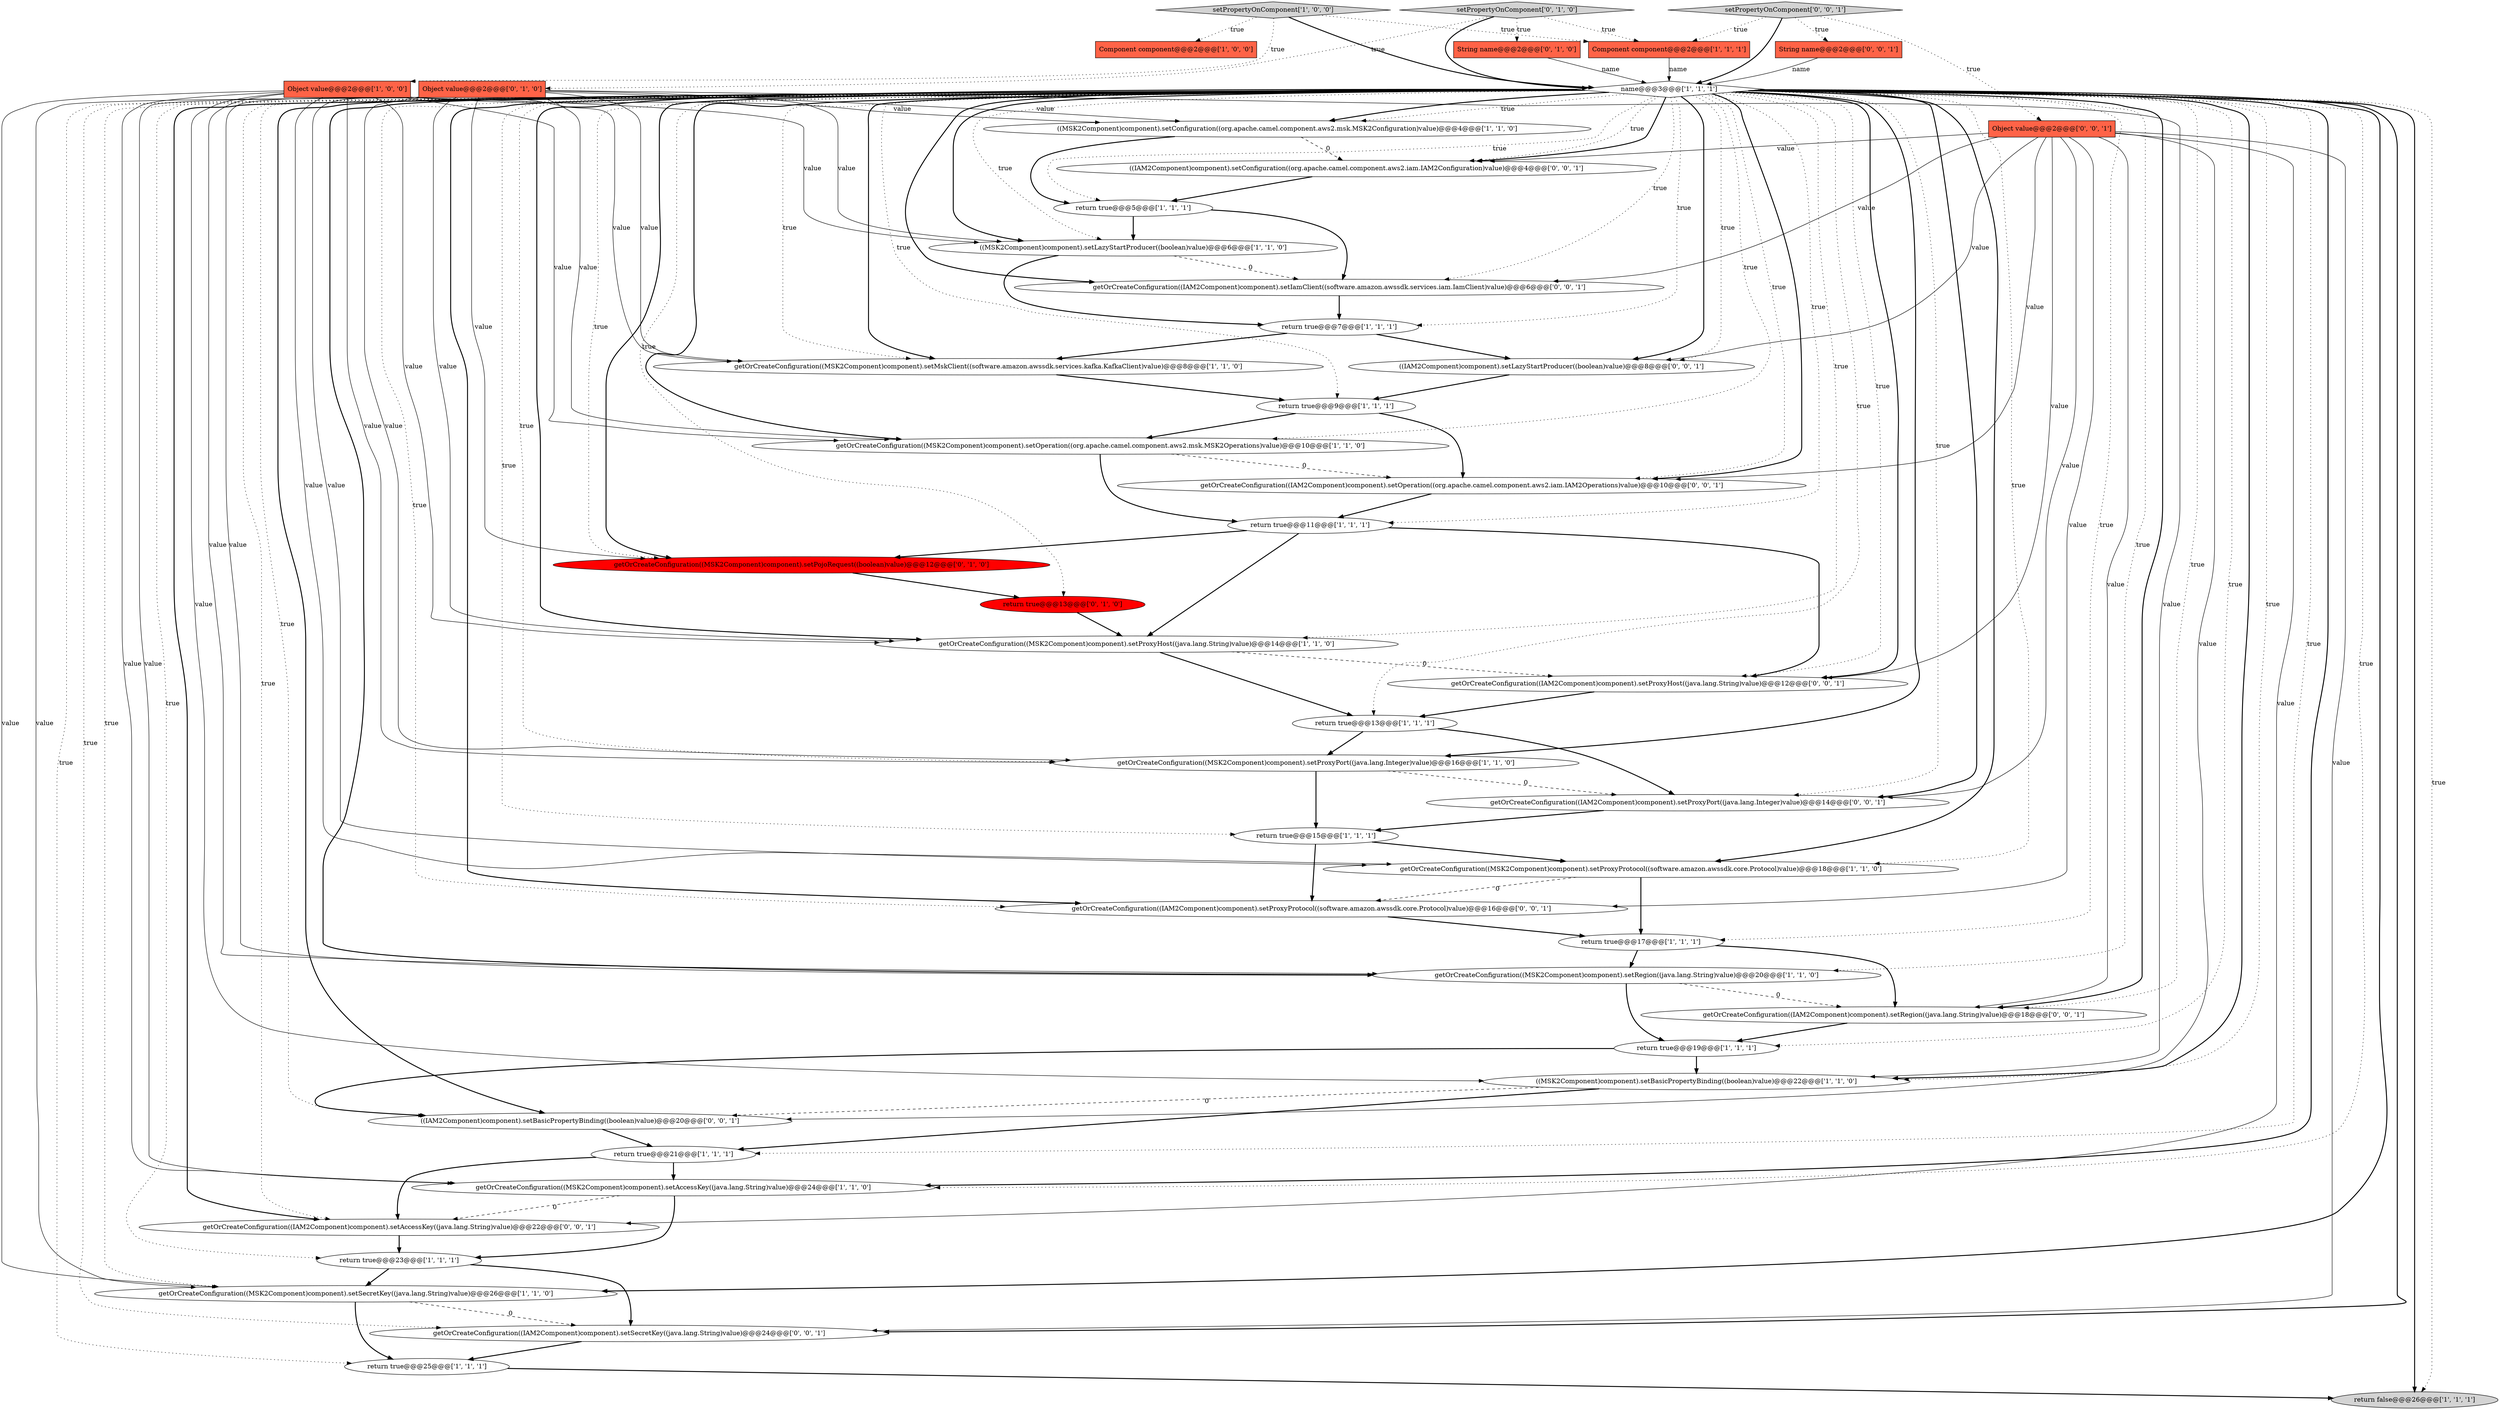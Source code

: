 digraph {
28 [style = filled, label = "setPropertyOnComponent['0', '1', '0']", fillcolor = lightgray, shape = diamond image = "AAA0AAABBB2BBB"];
9 [style = filled, label = "return true@@@25@@@['1', '1', '1']", fillcolor = white, shape = ellipse image = "AAA0AAABBB1BBB"];
10 [style = filled, label = "return true@@@5@@@['1', '1', '1']", fillcolor = white, shape = ellipse image = "AAA0AAABBB1BBB"];
33 [style = filled, label = "((IAM2Component)component).setBasicPropertyBinding((boolean)value)@@@20@@@['0', '0', '1']", fillcolor = white, shape = ellipse image = "AAA0AAABBB3BBB"];
30 [style = filled, label = "Object value@@@2@@@['0', '1', '0']", fillcolor = tomato, shape = box image = "AAA0AAABBB2BBB"];
40 [style = filled, label = "getOrCreateConfiguration((IAM2Component)component).setProxyHost((java.lang.String)value)@@@12@@@['0', '0', '1']", fillcolor = white, shape = ellipse image = "AAA0AAABBB3BBB"];
21 [style = filled, label = "getOrCreateConfiguration((MSK2Component)component).setProxyProtocol((software.amazon.awssdk.core.Protocol)value)@@@18@@@['1', '1', '0']", fillcolor = white, shape = ellipse image = "AAA0AAABBB1BBB"];
13 [style = filled, label = "name@@@3@@@['1', '1', '1']", fillcolor = white, shape = diamond image = "AAA0AAABBB1BBB"];
19 [style = filled, label = "getOrCreateConfiguration((MSK2Component)component).setProxyHost((java.lang.String)value)@@@14@@@['1', '1', '0']", fillcolor = white, shape = ellipse image = "AAA0AAABBB1BBB"];
29 [style = filled, label = "getOrCreateConfiguration((MSK2Component)component).setPojoRequest((boolean)value)@@@12@@@['0', '1', '0']", fillcolor = red, shape = ellipse image = "AAA1AAABBB2BBB"];
7 [style = filled, label = "return true@@@17@@@['1', '1', '1']", fillcolor = white, shape = ellipse image = "AAA0AAABBB1BBB"];
4 [style = filled, label = "Object value@@@2@@@['1', '0', '0']", fillcolor = tomato, shape = box image = "AAA0AAABBB1BBB"];
1 [style = filled, label = "getOrCreateConfiguration((MSK2Component)component).setOperation((org.apache.camel.component.aws2.msk.MSK2Operations)value)@@@10@@@['1', '1', '0']", fillcolor = white, shape = ellipse image = "AAA0AAABBB1BBB"];
16 [style = filled, label = "return true@@@7@@@['1', '1', '1']", fillcolor = white, shape = ellipse image = "AAA0AAABBB1BBB"];
3 [style = filled, label = "Component component@@@2@@@['1', '0', '0']", fillcolor = tomato, shape = box image = "AAA0AAABBB1BBB"];
17 [style = filled, label = "return true@@@13@@@['1', '1', '1']", fillcolor = white, shape = ellipse image = "AAA0AAABBB1BBB"];
35 [style = filled, label = "getOrCreateConfiguration((IAM2Component)component).setOperation((org.apache.camel.component.aws2.iam.IAM2Operations)value)@@@10@@@['0', '0', '1']", fillcolor = white, shape = ellipse image = "AAA0AAABBB3BBB"];
5 [style = filled, label = "return true@@@11@@@['1', '1', '1']", fillcolor = white, shape = ellipse image = "AAA0AAABBB1BBB"];
6 [style = filled, label = "return true@@@9@@@['1', '1', '1']", fillcolor = white, shape = ellipse image = "AAA0AAABBB1BBB"];
43 [style = filled, label = "getOrCreateConfiguration((IAM2Component)component).setAccessKey((java.lang.String)value)@@@22@@@['0', '0', '1']", fillcolor = white, shape = ellipse image = "AAA0AAABBB3BBB"];
0 [style = filled, label = "getOrCreateConfiguration((MSK2Component)component).setSecretKey((java.lang.String)value)@@@26@@@['1', '1', '0']", fillcolor = white, shape = ellipse image = "AAA0AAABBB1BBB"];
14 [style = filled, label = "getOrCreateConfiguration((MSK2Component)component).setAccessKey((java.lang.String)value)@@@24@@@['1', '1', '0']", fillcolor = white, shape = ellipse image = "AAA0AAABBB1BBB"];
24 [style = filled, label = "return true@@@23@@@['1', '1', '1']", fillcolor = white, shape = ellipse image = "AAA0AAABBB1BBB"];
26 [style = filled, label = "setPropertyOnComponent['1', '0', '0']", fillcolor = lightgray, shape = diamond image = "AAA0AAABBB1BBB"];
32 [style = filled, label = "return true@@@13@@@['0', '1', '0']", fillcolor = red, shape = ellipse image = "AAA1AAABBB2BBB"];
15 [style = filled, label = "((MSK2Component)component).setLazyStartProducer((boolean)value)@@@6@@@['1', '1', '0']", fillcolor = white, shape = ellipse image = "AAA0AAABBB1BBB"];
38 [style = filled, label = "((IAM2Component)component).setLazyStartProducer((boolean)value)@@@8@@@['0', '0', '1']", fillcolor = white, shape = ellipse image = "AAA0AAABBB3BBB"];
2 [style = filled, label = "getOrCreateConfiguration((MSK2Component)component).setMskClient((software.amazon.awssdk.services.kafka.KafkaClient)value)@@@8@@@['1', '1', '0']", fillcolor = white, shape = ellipse image = "AAA0AAABBB1BBB"];
36 [style = filled, label = "getOrCreateConfiguration((IAM2Component)component).setRegion((java.lang.String)value)@@@18@@@['0', '0', '1']", fillcolor = white, shape = ellipse image = "AAA0AAABBB3BBB"];
39 [style = filled, label = "Object value@@@2@@@['0', '0', '1']", fillcolor = tomato, shape = box image = "AAA0AAABBB3BBB"];
22 [style = filled, label = "((MSK2Component)component).setBasicPropertyBinding((boolean)value)@@@22@@@['1', '1', '0']", fillcolor = white, shape = ellipse image = "AAA0AAABBB1BBB"];
25 [style = filled, label = "((MSK2Component)component).setConfiguration((org.apache.camel.component.aws2.msk.MSK2Configuration)value)@@@4@@@['1', '1', '0']", fillcolor = white, shape = ellipse image = "AAA0AAABBB1BBB"];
12 [style = filled, label = "Component component@@@2@@@['1', '1', '1']", fillcolor = tomato, shape = box image = "AAA0AAABBB1BBB"];
42 [style = filled, label = "setPropertyOnComponent['0', '0', '1']", fillcolor = lightgray, shape = diamond image = "AAA0AAABBB3BBB"];
37 [style = filled, label = "getOrCreateConfiguration((IAM2Component)component).setIamClient((software.amazon.awssdk.services.iam.IamClient)value)@@@6@@@['0', '0', '1']", fillcolor = white, shape = ellipse image = "AAA0AAABBB3BBB"];
45 [style = filled, label = "getOrCreateConfiguration((IAM2Component)component).setProxyProtocol((software.amazon.awssdk.core.Protocol)value)@@@16@@@['0', '0', '1']", fillcolor = white, shape = ellipse image = "AAA0AAABBB3BBB"];
31 [style = filled, label = "String name@@@2@@@['0', '1', '0']", fillcolor = tomato, shape = box image = "AAA0AAABBB2BBB"];
34 [style = filled, label = "getOrCreateConfiguration((IAM2Component)component).setSecretKey((java.lang.String)value)@@@24@@@['0', '0', '1']", fillcolor = white, shape = ellipse image = "AAA0AAABBB3BBB"];
27 [style = filled, label = "return true@@@15@@@['1', '1', '1']", fillcolor = white, shape = ellipse image = "AAA0AAABBB1BBB"];
8 [style = filled, label = "getOrCreateConfiguration((MSK2Component)component).setRegion((java.lang.String)value)@@@20@@@['1', '1', '0']", fillcolor = white, shape = ellipse image = "AAA0AAABBB1BBB"];
41 [style = filled, label = "((IAM2Component)component).setConfiguration((org.apache.camel.component.aws2.iam.IAM2Configuration)value)@@@4@@@['0', '0', '1']", fillcolor = white, shape = ellipse image = "AAA0AAABBB3BBB"];
18 [style = filled, label = "getOrCreateConfiguration((MSK2Component)component).setProxyPort((java.lang.Integer)value)@@@16@@@['1', '1', '0']", fillcolor = white, shape = ellipse image = "AAA0AAABBB1BBB"];
44 [style = filled, label = "String name@@@2@@@['0', '0', '1']", fillcolor = tomato, shape = box image = "AAA0AAABBB3BBB"];
46 [style = filled, label = "getOrCreateConfiguration((IAM2Component)component).setProxyPort((java.lang.Integer)value)@@@14@@@['0', '0', '1']", fillcolor = white, shape = ellipse image = "AAA0AAABBB3BBB"];
20 [style = filled, label = "return true@@@19@@@['1', '1', '1']", fillcolor = white, shape = ellipse image = "AAA0AAABBB1BBB"];
11 [style = filled, label = "return false@@@26@@@['1', '1', '1']", fillcolor = lightgray, shape = ellipse image = "AAA0AAABBB1BBB"];
23 [style = filled, label = "return true@@@21@@@['1', '1', '1']", fillcolor = white, shape = ellipse image = "AAA0AAABBB1BBB"];
1->5 [style = bold, label=""];
30->22 [style = solid, label="value"];
13->24 [style = dotted, label="true"];
14->24 [style = bold, label=""];
34->9 [style = bold, label=""];
6->35 [style = bold, label=""];
9->11 [style = bold, label=""];
13->27 [style = dotted, label="true"];
4->8 [style = solid, label="value"];
2->6 [style = bold, label=""];
13->41 [style = dotted, label="true"];
13->20 [style = dotted, label="true"];
30->25 [style = solid, label="value"];
26->12 [style = dotted, label="true"];
24->34 [style = bold, label=""];
13->5 [style = dotted, label="true"];
18->46 [style = dashed, label="0"];
44->13 [style = solid, label="name"];
13->10 [style = dotted, label="true"];
7->8 [style = bold, label=""];
36->20 [style = bold, label=""];
13->1 [style = bold, label=""];
45->7 [style = bold, label=""];
13->35 [style = dotted, label="true"];
28->30 [style = dotted, label="true"];
8->20 [style = bold, label=""];
13->21 [style = dotted, label="true"];
30->8 [style = solid, label="value"];
43->24 [style = bold, label=""];
13->36 [style = bold, label=""];
27->45 [style = bold, label=""];
13->45 [style = bold, label=""];
0->34 [style = dashed, label="0"];
13->46 [style = bold, label=""];
25->10 [style = bold, label=""];
4->0 [style = solid, label="value"];
13->15 [style = dotted, label="true"];
13->37 [style = dotted, label="true"];
13->22 [style = bold, label=""];
26->4 [style = dotted, label="true"];
4->2 [style = solid, label="value"];
30->21 [style = solid, label="value"];
13->14 [style = bold, label=""];
13->9 [style = dotted, label="true"];
13->6 [style = dotted, label="true"];
13->25 [style = bold, label=""];
5->29 [style = bold, label=""];
13->17 [style = dotted, label="true"];
39->37 [style = solid, label="value"];
13->34 [style = bold, label=""];
13->25 [style = dotted, label="true"];
24->0 [style = bold, label=""];
13->36 [style = dotted, label="true"];
30->19 [style = solid, label="value"];
13->19 [style = dotted, label="true"];
13->40 [style = bold, label=""];
13->7 [style = dotted, label="true"];
39->43 [style = solid, label="value"];
4->15 [style = solid, label="value"];
26->3 [style = dotted, label="true"];
13->11 [style = bold, label=""];
22->23 [style = bold, label=""];
26->13 [style = bold, label=""];
25->41 [style = dashed, label="0"];
13->23 [style = dotted, label="true"];
21->45 [style = dashed, label="0"];
38->6 [style = bold, label=""];
33->23 [style = bold, label=""];
13->32 [style = dotted, label="true"];
23->14 [style = bold, label=""];
35->5 [style = bold, label=""];
39->38 [style = solid, label="value"];
30->0 [style = solid, label="value"];
13->37 [style = bold, label=""];
30->14 [style = solid, label="value"];
13->46 [style = dotted, label="true"];
30->1 [style = solid, label="value"];
13->22 [style = dotted, label="true"];
13->0 [style = dotted, label="true"];
30->2 [style = solid, label="value"];
13->29 [style = dotted, label="true"];
29->32 [style = bold, label=""];
13->43 [style = bold, label=""];
40->17 [style = bold, label=""];
21->7 [style = bold, label=""];
13->15 [style = bold, label=""];
13->40 [style = dotted, label="true"];
37->16 [style = bold, label=""];
13->18 [style = bold, label=""];
13->0 [style = bold, label=""];
13->34 [style = dotted, label="true"];
30->18 [style = solid, label="value"];
42->39 [style = dotted, label="true"];
13->45 [style = dotted, label="true"];
13->16 [style = dotted, label="true"];
13->18 [style = dotted, label="true"];
17->46 [style = bold, label=""];
1->35 [style = dashed, label="0"];
42->44 [style = dotted, label="true"];
39->33 [style = solid, label="value"];
22->33 [style = dashed, label="0"];
23->43 [style = bold, label=""];
31->13 [style = solid, label="name"];
13->38 [style = dotted, label="true"];
19->17 [style = bold, label=""];
12->13 [style = solid, label="name"];
39->45 [style = solid, label="value"];
32->19 [style = bold, label=""];
41->10 [style = bold, label=""];
8->36 [style = dashed, label="0"];
4->18 [style = solid, label="value"];
4->25 [style = solid, label="value"];
13->41 [style = bold, label=""];
13->2 [style = dotted, label="true"];
5->19 [style = bold, label=""];
6->1 [style = bold, label=""];
4->14 [style = solid, label="value"];
13->19 [style = bold, label=""];
13->33 [style = dotted, label="true"];
13->8 [style = dotted, label="true"];
30->29 [style = solid, label="value"];
39->40 [style = solid, label="value"];
13->11 [style = dotted, label="true"];
5->40 [style = bold, label=""];
13->14 [style = dotted, label="true"];
27->21 [style = bold, label=""];
4->1 [style = solid, label="value"];
39->41 [style = solid, label="value"];
19->40 [style = dashed, label="0"];
7->36 [style = bold, label=""];
28->12 [style = dotted, label="true"];
13->2 [style = bold, label=""];
10->37 [style = bold, label=""];
30->15 [style = solid, label="value"];
28->31 [style = dotted, label="true"];
0->9 [style = bold, label=""];
42->13 [style = bold, label=""];
10->15 [style = bold, label=""];
4->19 [style = solid, label="value"];
15->37 [style = dashed, label="0"];
39->34 [style = solid, label="value"];
28->13 [style = bold, label=""];
16->2 [style = bold, label=""];
15->16 [style = bold, label=""];
39->35 [style = solid, label="value"];
13->43 [style = dotted, label="true"];
20->33 [style = bold, label=""];
4->21 [style = solid, label="value"];
39->36 [style = solid, label="value"];
20->22 [style = bold, label=""];
42->12 [style = dotted, label="true"];
13->1 [style = dotted, label="true"];
14->43 [style = dashed, label="0"];
13->29 [style = bold, label=""];
4->22 [style = solid, label="value"];
18->27 [style = bold, label=""];
46->27 [style = bold, label=""];
39->46 [style = solid, label="value"];
13->38 [style = bold, label=""];
13->8 [style = bold, label=""];
13->33 [style = bold, label=""];
13->21 [style = bold, label=""];
13->35 [style = bold, label=""];
17->18 [style = bold, label=""];
16->38 [style = bold, label=""];
}
